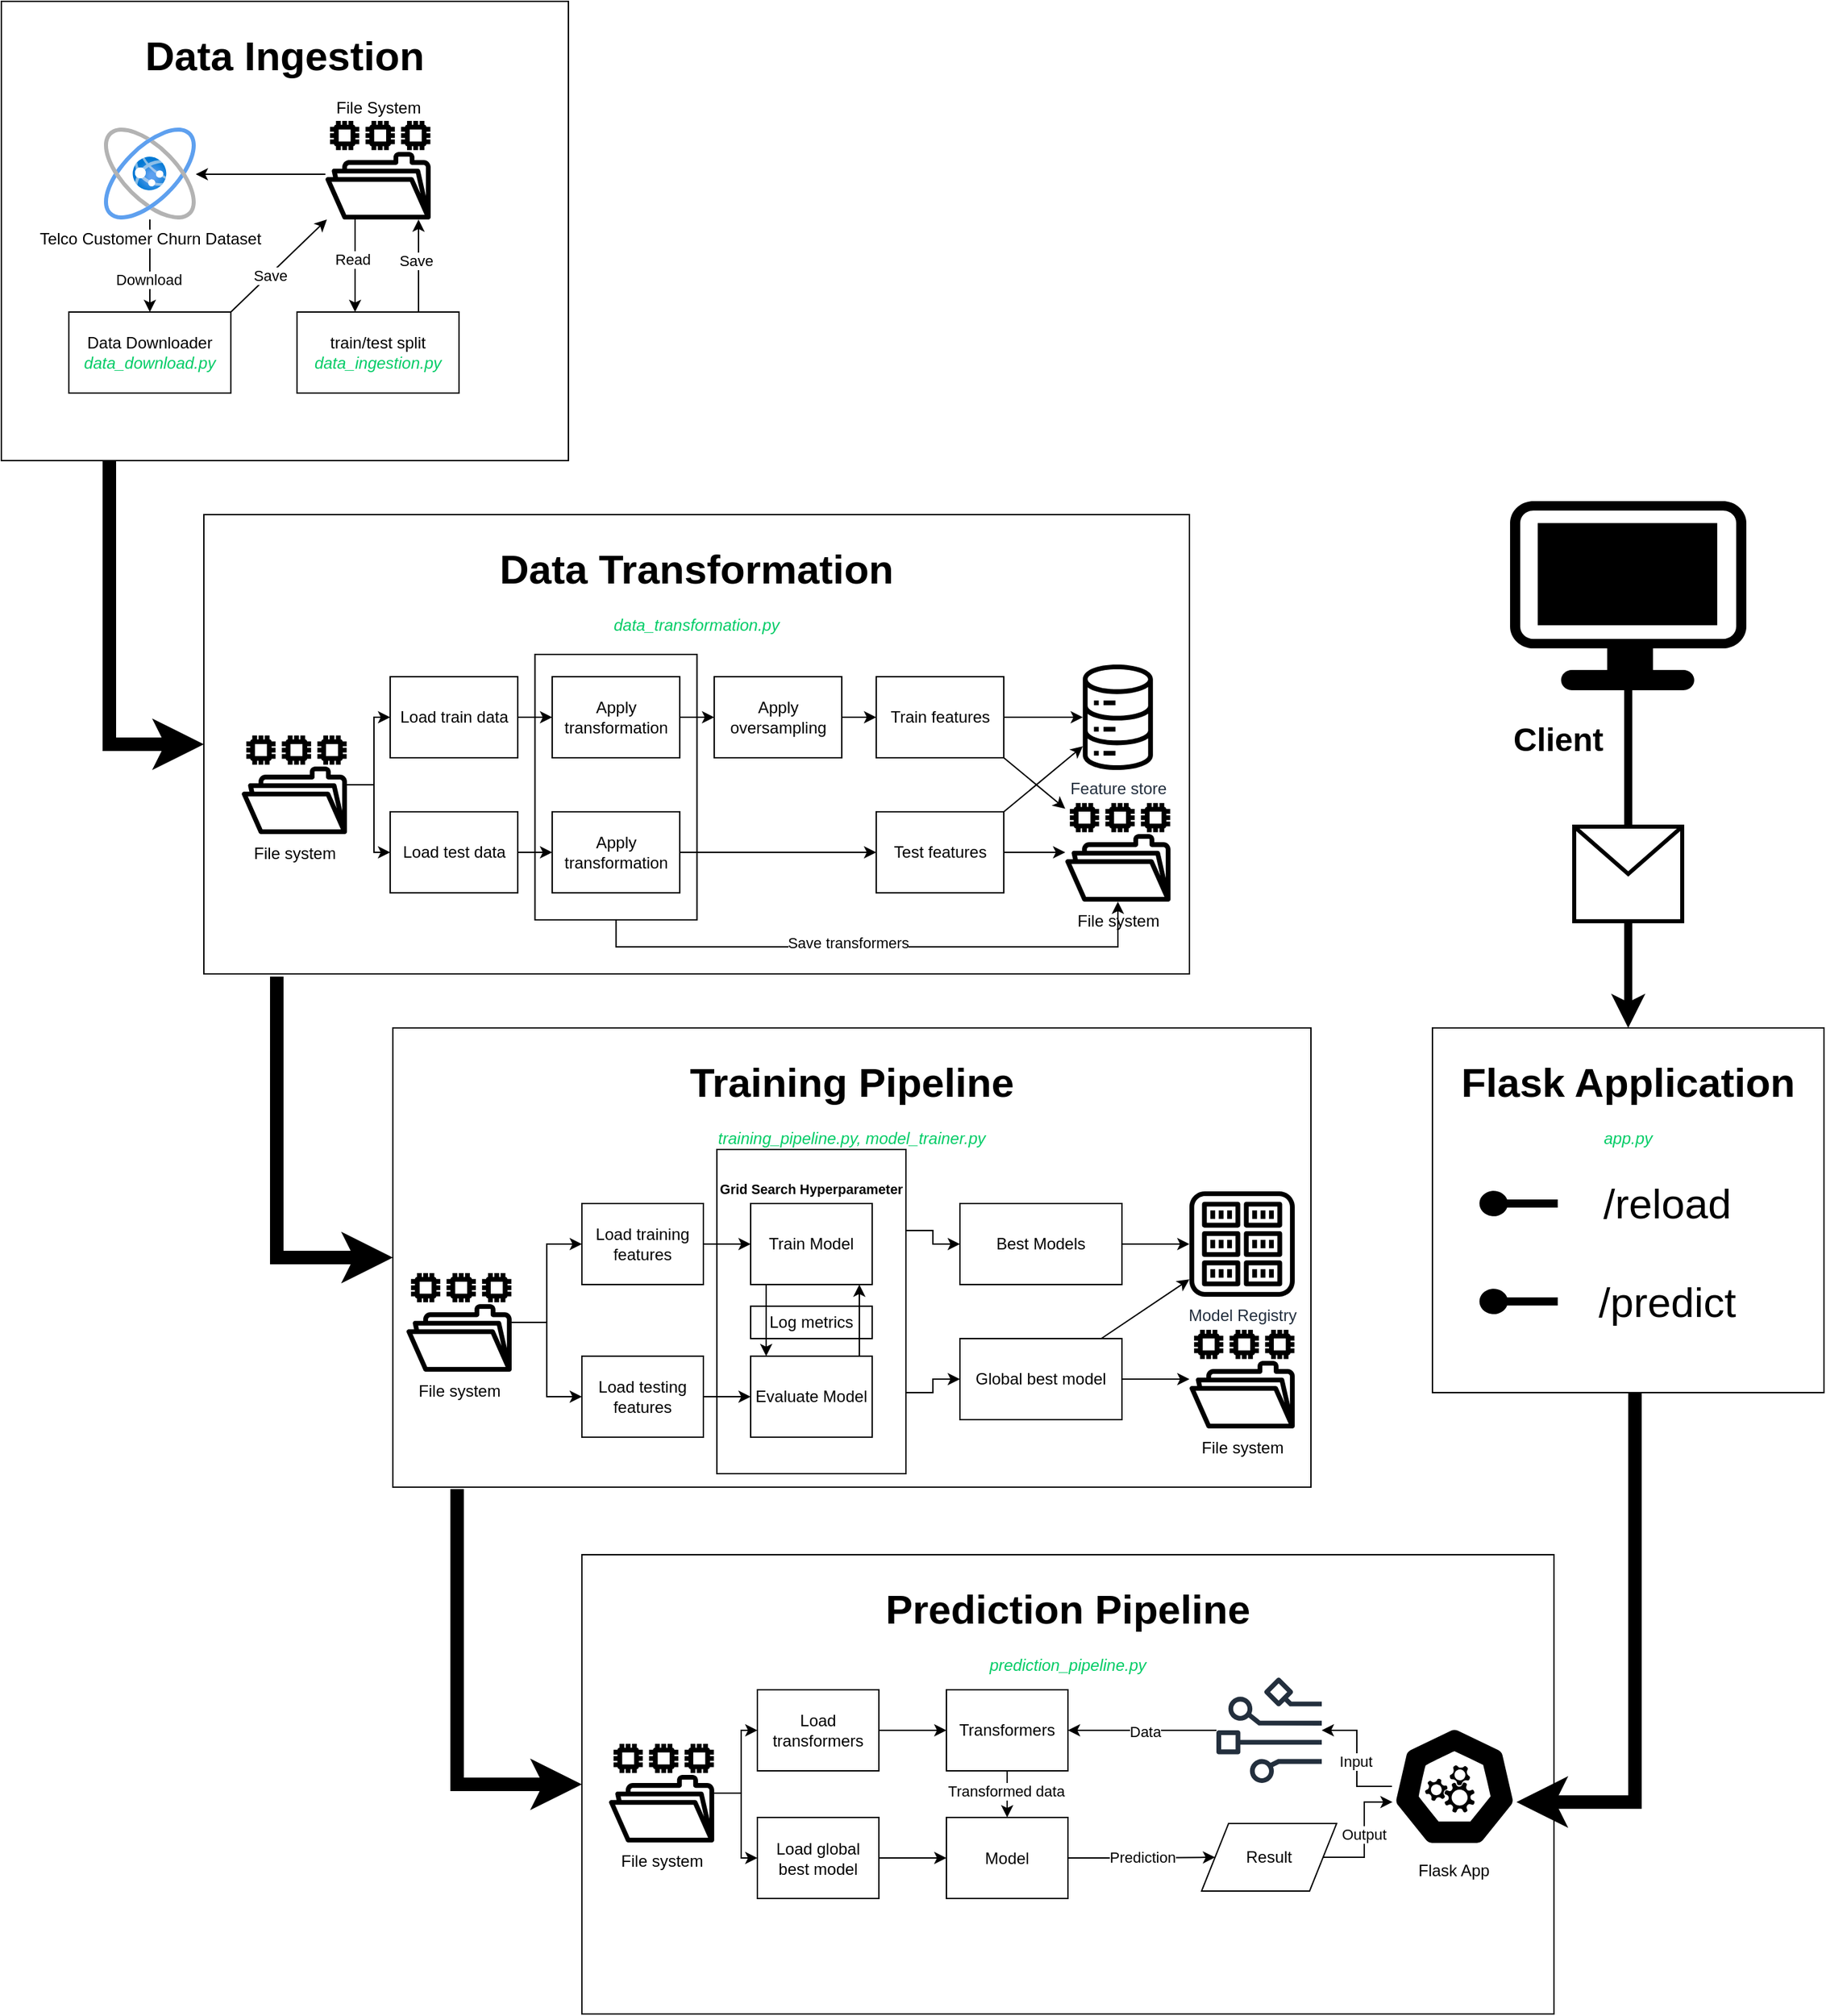 <mxfile version="22.1.16" type="device">
  <diagram id="dKds4s6MgZ9QgduWamYZ" name="Page-1">
    <mxGraphModel dx="3810" dy="1731" grid="1" gridSize="10" guides="1" tooltips="1" connect="1" arrows="1" fold="1" page="1" pageScale="1" pageWidth="850" pageHeight="1100" math="0" shadow="0">
      <root>
        <mxCell id="0" />
        <mxCell id="1" parent="0" />
        <mxCell id="JqnVkKPBpULJKnfOZd3K-180" value="" style="group;movable=0;resizable=0;rotatable=0;deletable=0;editable=0;locked=1;connectable=0;" vertex="1" connectable="0" parent="1">
          <mxGeometry x="30" y="1240" width="720" height="340" as="geometry" />
        </mxCell>
        <mxCell id="JqnVkKPBpULJKnfOZd3K-145" value="&lt;h1&gt;&lt;font style=&quot;font-size: 30px;&quot;&gt;Prediction Pipeline&lt;/font&gt;&lt;/h1&gt;&lt;div&gt;&lt;i&gt;&lt;font color=&quot;#00cc66&quot;&gt;prediction_pipeline.py&lt;/font&gt;&lt;/i&gt;&lt;/div&gt;" style="rounded=0;whiteSpace=wrap;html=1;verticalAlign=top;container=0;movable=0;resizable=0;rotatable=0;deletable=0;editable=0;locked=1;connectable=0;" vertex="1" parent="JqnVkKPBpULJKnfOZd3K-180">
          <mxGeometry width="720" height="340" as="geometry" />
        </mxCell>
        <mxCell id="JqnVkKPBpULJKnfOZd3K-148" value="File system" style="sketch=0;outlineConnect=0;dashed=0;verticalLabelPosition=bottom;verticalAlign=top;align=center;html=1;fontSize=12;fontStyle=0;aspect=fixed;pointerEvents=1;shape=mxgraph.aws4.file_system;fillColor=#000000;strokeColor=#82b366;movable=0;resizable=0;rotatable=0;deletable=0;editable=0;locked=1;connectable=0;container=0;" vertex="1" parent="JqnVkKPBpULJKnfOZd3K-180">
          <mxGeometry x="20" y="140" width="78" height="73" as="geometry" />
        </mxCell>
        <mxCell id="JqnVkKPBpULJKnfOZd3K-152" value="Load global best model" style="rounded=0;whiteSpace=wrap;html=1;container=0;movable=0;resizable=0;rotatable=0;deletable=0;editable=0;locked=1;connectable=0;" vertex="1" parent="JqnVkKPBpULJKnfOZd3K-180">
          <mxGeometry x="130" y="194.5" width="90" height="60" as="geometry" />
        </mxCell>
        <mxCell id="JqnVkKPBpULJKnfOZd3K-178" style="edgeStyle=orthogonalEdgeStyle;rounded=0;orthogonalLoop=1;jettySize=auto;html=1;entryX=0;entryY=0.5;entryDx=0;entryDy=0;movable=0;resizable=0;rotatable=0;deletable=0;editable=0;locked=1;connectable=0;" edge="1" parent="JqnVkKPBpULJKnfOZd3K-180" source="JqnVkKPBpULJKnfOZd3K-148" target="JqnVkKPBpULJKnfOZd3K-152">
          <mxGeometry relative="1" as="geometry" />
        </mxCell>
        <mxCell id="JqnVkKPBpULJKnfOZd3K-153" value="Load transformers" style="rounded=0;whiteSpace=wrap;html=1;container=0;movable=0;resizable=0;rotatable=0;deletable=0;editable=0;locked=1;connectable=0;" vertex="1" parent="JqnVkKPBpULJKnfOZd3K-180">
          <mxGeometry x="130" y="100" width="90" height="60" as="geometry" />
        </mxCell>
        <mxCell id="JqnVkKPBpULJKnfOZd3K-177" style="edgeStyle=orthogonalEdgeStyle;rounded=0;orthogonalLoop=1;jettySize=auto;html=1;entryX=0;entryY=0.5;entryDx=0;entryDy=0;movable=0;resizable=0;rotatable=0;deletable=0;editable=0;locked=1;connectable=0;" edge="1" parent="JqnVkKPBpULJKnfOZd3K-180" source="JqnVkKPBpULJKnfOZd3K-148" target="JqnVkKPBpULJKnfOZd3K-153">
          <mxGeometry relative="1" as="geometry" />
        </mxCell>
        <mxCell id="JqnVkKPBpULJKnfOZd3K-154" value="Transformers" style="rounded=0;whiteSpace=wrap;html=1;container=0;movable=0;resizable=0;rotatable=0;deletable=0;editable=0;locked=1;connectable=0;" vertex="1" parent="JqnVkKPBpULJKnfOZd3K-180">
          <mxGeometry x="270" y="100" width="90" height="60" as="geometry" />
        </mxCell>
        <mxCell id="JqnVkKPBpULJKnfOZd3K-161" value="" style="edgeStyle=orthogonalEdgeStyle;rounded=0;orthogonalLoop=1;jettySize=auto;html=1;movable=0;resizable=0;rotatable=0;deletable=0;editable=0;locked=1;connectable=0;" edge="1" parent="JqnVkKPBpULJKnfOZd3K-180" source="JqnVkKPBpULJKnfOZd3K-153" target="JqnVkKPBpULJKnfOZd3K-154">
          <mxGeometry relative="1" as="geometry" />
        </mxCell>
        <mxCell id="JqnVkKPBpULJKnfOZd3K-155" value="Model" style="rounded=0;whiteSpace=wrap;html=1;container=0;movable=0;resizable=0;rotatable=0;deletable=0;editable=0;locked=1;connectable=0;" vertex="1" parent="JqnVkKPBpULJKnfOZd3K-180">
          <mxGeometry x="270" y="194.5" width="90" height="60" as="geometry" />
        </mxCell>
        <mxCell id="JqnVkKPBpULJKnfOZd3K-162" value="" style="edgeStyle=orthogonalEdgeStyle;rounded=0;orthogonalLoop=1;jettySize=auto;html=1;movable=0;resizable=0;rotatable=0;deletable=0;editable=0;locked=1;connectable=0;" edge="1" parent="JqnVkKPBpULJKnfOZd3K-180" source="JqnVkKPBpULJKnfOZd3K-152" target="JqnVkKPBpULJKnfOZd3K-155">
          <mxGeometry relative="1" as="geometry" />
        </mxCell>
        <mxCell id="JqnVkKPBpULJKnfOZd3K-160" value="" style="edgeStyle=orthogonalEdgeStyle;rounded=0;orthogonalLoop=1;jettySize=auto;html=1;movable=0;resizable=0;rotatable=0;deletable=0;editable=0;locked=1;connectable=0;" edge="1" parent="JqnVkKPBpULJKnfOZd3K-180" source="JqnVkKPBpULJKnfOZd3K-154" target="JqnVkKPBpULJKnfOZd3K-155">
          <mxGeometry relative="1" as="geometry" />
        </mxCell>
        <mxCell id="JqnVkKPBpULJKnfOZd3K-164" value="Transformed data" style="edgeLabel;html=1;align=center;verticalAlign=middle;resizable=0;points=[];container=0;movable=0;rotatable=0;deletable=0;editable=0;locked=1;connectable=0;" vertex="1" connectable="0" parent="JqnVkKPBpULJKnfOZd3K-160">
          <mxGeometry x="-0.464" y="-1" relative="1" as="geometry">
            <mxPoint y="3" as="offset" />
          </mxGeometry>
        </mxCell>
        <mxCell id="JqnVkKPBpULJKnfOZd3K-159" value="" style="edgeStyle=orthogonalEdgeStyle;rounded=0;orthogonalLoop=1;jettySize=auto;html=1;movable=0;resizable=0;rotatable=0;deletable=0;editable=0;locked=1;connectable=0;" edge="1" parent="JqnVkKPBpULJKnfOZd3K-180" source="JqnVkKPBpULJKnfOZd3K-158" target="JqnVkKPBpULJKnfOZd3K-154">
          <mxGeometry relative="1" as="geometry" />
        </mxCell>
        <mxCell id="JqnVkKPBpULJKnfOZd3K-163" value="Data" style="edgeLabel;html=1;align=center;verticalAlign=middle;resizable=0;points=[];container=0;movable=0;rotatable=0;deletable=0;editable=0;locked=1;connectable=0;" vertex="1" connectable="0" parent="JqnVkKPBpULJKnfOZd3K-159">
          <mxGeometry x="-0.036" y="1" relative="1" as="geometry">
            <mxPoint as="offset" />
          </mxGeometry>
        </mxCell>
        <mxCell id="JqnVkKPBpULJKnfOZd3K-158" value="" style="sketch=0;outlineConnect=0;fontColor=#232F3E;gradientColor=none;fillColor=#232F3D;strokeColor=none;dashed=0;verticalLabelPosition=bottom;verticalAlign=top;align=center;html=1;fontSize=12;fontStyle=0;aspect=fixed;pointerEvents=1;shape=mxgraph.aws4.data_stream;flipH=1;flipV=1;container=0;movable=0;resizable=0;rotatable=0;deletable=0;editable=0;locked=1;connectable=0;" vertex="1" parent="JqnVkKPBpULJKnfOZd3K-180">
          <mxGeometry x="470" y="91" width="78" height="78" as="geometry" />
        </mxCell>
        <mxCell id="JqnVkKPBpULJKnfOZd3K-165" value="Result" style="shape=parallelogram;perimeter=parallelogramPerimeter;whiteSpace=wrap;html=1;dashed=0;container=0;movable=0;resizable=0;rotatable=0;deletable=0;editable=0;locked=1;connectable=0;" vertex="1" parent="JqnVkKPBpULJKnfOZd3K-180">
          <mxGeometry x="459" y="199" width="100" height="50" as="geometry" />
        </mxCell>
        <mxCell id="JqnVkKPBpULJKnfOZd3K-166" value="" style="edgeStyle=orthogonalEdgeStyle;rounded=0;orthogonalLoop=1;jettySize=auto;html=1;movable=0;resizable=0;rotatable=0;deletable=0;editable=0;locked=1;connectable=0;" edge="1" parent="JqnVkKPBpULJKnfOZd3K-180" source="JqnVkKPBpULJKnfOZd3K-155" target="JqnVkKPBpULJKnfOZd3K-165">
          <mxGeometry relative="1" as="geometry" />
        </mxCell>
        <mxCell id="JqnVkKPBpULJKnfOZd3K-167" value="Prediction" style="edgeLabel;html=1;align=center;verticalAlign=middle;resizable=0;points=[];container=0;movable=0;rotatable=0;deletable=0;editable=0;locked=1;connectable=0;" vertex="1" connectable="0" parent="JqnVkKPBpULJKnfOZd3K-166">
          <mxGeometry x="0.014" relative="1" as="geometry">
            <mxPoint as="offset" />
          </mxGeometry>
        </mxCell>
        <mxCell id="JqnVkKPBpULJKnfOZd3K-174" style="edgeStyle=orthogonalEdgeStyle;rounded=0;orthogonalLoop=1;jettySize=auto;html=1;movable=0;resizable=0;rotatable=0;deletable=0;editable=0;locked=1;connectable=0;" edge="1" parent="JqnVkKPBpULJKnfOZd3K-180" source="JqnVkKPBpULJKnfOZd3K-170" target="JqnVkKPBpULJKnfOZd3K-158">
          <mxGeometry relative="1" as="geometry" />
        </mxCell>
        <mxCell id="JqnVkKPBpULJKnfOZd3K-175" value="Input" style="edgeLabel;html=1;align=center;verticalAlign=middle;resizable=0;points=[];container=0;movable=0;rotatable=0;deletable=0;editable=0;locked=1;connectable=0;" vertex="1" connectable="0" parent="JqnVkKPBpULJKnfOZd3K-174">
          <mxGeometry x="-0.052" y="1" relative="1" as="geometry">
            <mxPoint as="offset" />
          </mxGeometry>
        </mxCell>
        <mxCell id="JqnVkKPBpULJKnfOZd3K-170" value="" style="aspect=fixed;sketch=0;html=1;dashed=0;whitespace=wrap;fillColor=#000000;strokeColor=#ffffff;points=[[0.005,0.63,0],[0.1,0.2,0],[0.9,0.2,0],[0.5,0,0],[0.995,0.63,0],[0.72,0.99,0],[0.5,1,0],[0.28,0.99,0]];shape=mxgraph.kubernetes.icon2;prIcon=api;verticalAlign=bottom;container=0;movable=0;resizable=0;rotatable=0;deletable=0;editable=0;locked=1;connectable=0;" vertex="1" parent="JqnVkKPBpULJKnfOZd3K-180">
          <mxGeometry x="600" y="127" width="92.71" height="89" as="geometry" />
        </mxCell>
        <mxCell id="JqnVkKPBpULJKnfOZd3K-171" value="Flask App" style="text;html=1;strokeColor=none;fillColor=none;align=center;verticalAlign=middle;whiteSpace=wrap;rounded=0;container=0;movable=0;resizable=0;rotatable=0;deletable=0;editable=0;locked=1;connectable=0;" vertex="1" parent="JqnVkKPBpULJKnfOZd3K-180">
          <mxGeometry x="616.35" y="219" width="60" height="30" as="geometry" />
        </mxCell>
        <mxCell id="JqnVkKPBpULJKnfOZd3K-172" style="edgeStyle=orthogonalEdgeStyle;rounded=0;orthogonalLoop=1;jettySize=auto;html=1;entryX=0.005;entryY=0.63;entryDx=0;entryDy=0;entryPerimeter=0;movable=0;resizable=0;rotatable=0;deletable=0;editable=0;locked=1;connectable=0;" edge="1" parent="JqnVkKPBpULJKnfOZd3K-180" source="JqnVkKPBpULJKnfOZd3K-165" target="JqnVkKPBpULJKnfOZd3K-170">
          <mxGeometry relative="1" as="geometry" />
        </mxCell>
        <mxCell id="JqnVkKPBpULJKnfOZd3K-176" value="Output" style="edgeLabel;html=1;align=center;verticalAlign=middle;resizable=0;points=[];container=0;movable=0;rotatable=0;deletable=0;editable=0;locked=1;connectable=0;" vertex="1" connectable="0" parent="JqnVkKPBpULJKnfOZd3K-172">
          <mxGeometry x="0.024" y="1" relative="1" as="geometry">
            <mxPoint as="offset" />
          </mxGeometry>
        </mxCell>
        <mxCell id="JqnVkKPBpULJKnfOZd3K-181" value="" style="group;movable=0;resizable=0;rotatable=0;deletable=0;editable=0;locked=1;connectable=0;" vertex="1" connectable="0" parent="1">
          <mxGeometry x="-110" y="850" width="680" height="340" as="geometry" />
        </mxCell>
        <mxCell id="JqnVkKPBpULJKnfOZd3K-92" value="&lt;h1&gt;&lt;font style=&quot;font-size: 30px;&quot;&gt;Training Pipeline&lt;/font&gt;&lt;/h1&gt;&lt;div&gt;&lt;i&gt;&lt;font color=&quot;#00cc66&quot;&gt;training_pipeline.py, model_trainer.py&lt;/font&gt;&lt;/i&gt;&lt;/div&gt;" style="rounded=0;whiteSpace=wrap;html=1;verticalAlign=top;movable=0;resizable=0;rotatable=0;deletable=0;editable=0;locked=1;connectable=0;" vertex="1" parent="JqnVkKPBpULJKnfOZd3K-181">
          <mxGeometry width="680" height="340" as="geometry" />
        </mxCell>
        <mxCell id="JqnVkKPBpULJKnfOZd3K-122" value="&lt;h5&gt;Grid Search Hyperparameter&lt;/h5&gt;" style="rounded=0;whiteSpace=wrap;html=1;verticalAlign=top;movable=0;resizable=0;rotatable=0;deletable=0;editable=0;locked=1;connectable=0;" vertex="1" parent="JqnVkKPBpULJKnfOZd3K-181">
          <mxGeometry x="240" y="90" width="140" height="240" as="geometry" />
        </mxCell>
        <mxCell id="JqnVkKPBpULJKnfOZd3K-111" value="Load training features" style="rounded=0;whiteSpace=wrap;html=1;movable=0;resizable=0;rotatable=0;deletable=0;editable=0;locked=1;connectable=0;" vertex="1" parent="JqnVkKPBpULJKnfOZd3K-181">
          <mxGeometry x="140" y="130" width="90" height="60" as="geometry" />
        </mxCell>
        <mxCell id="JqnVkKPBpULJKnfOZd3K-139" style="edgeStyle=orthogonalEdgeStyle;rounded=0;orthogonalLoop=1;jettySize=auto;html=1;entryX=0;entryY=0.5;entryDx=0;entryDy=0;movable=0;resizable=0;rotatable=0;deletable=0;editable=0;locked=1;connectable=0;" edge="1" parent="JqnVkKPBpULJKnfOZd3K-181" source="JqnVkKPBpULJKnfOZd3K-112" target="JqnVkKPBpULJKnfOZd3K-111">
          <mxGeometry relative="1" as="geometry" />
        </mxCell>
        <mxCell id="JqnVkKPBpULJKnfOZd3K-112" value="File system" style="sketch=0;outlineConnect=0;dashed=0;verticalLabelPosition=bottom;verticalAlign=top;align=center;html=1;fontSize=12;fontStyle=0;aspect=fixed;pointerEvents=1;shape=mxgraph.aws4.file_system;fillColor=#000000;strokeColor=#82b366;movable=0;resizable=0;rotatable=0;deletable=0;editable=0;locked=1;connectable=0;" vertex="1" parent="JqnVkKPBpULJKnfOZd3K-181">
          <mxGeometry x="10" y="181.5" width="78" height="73" as="geometry" />
        </mxCell>
        <mxCell id="JqnVkKPBpULJKnfOZd3K-119" style="edgeStyle=orthogonalEdgeStyle;rounded=0;orthogonalLoop=1;jettySize=auto;html=1;exitX=0.25;exitY=1;exitDx=0;exitDy=0;entryX=0.25;entryY=0;entryDx=0;entryDy=0;movable=0;resizable=0;rotatable=0;deletable=0;editable=0;locked=1;connectable=0;" edge="1" parent="JqnVkKPBpULJKnfOZd3K-181">
          <mxGeometry relative="1" as="geometry">
            <mxPoint x="276.5" y="190" as="sourcePoint" />
            <mxPoint x="276.5" y="243" as="targetPoint" />
          </mxGeometry>
        </mxCell>
        <mxCell id="JqnVkKPBpULJKnfOZd3K-113" value="Train Model" style="rounded=0;whiteSpace=wrap;html=1;movable=0;resizable=0;rotatable=0;deletable=0;editable=0;locked=1;connectable=0;" vertex="1" parent="JqnVkKPBpULJKnfOZd3K-181">
          <mxGeometry x="265" y="130" width="90" height="60" as="geometry" />
        </mxCell>
        <mxCell id="JqnVkKPBpULJKnfOZd3K-116" style="edgeStyle=orthogonalEdgeStyle;rounded=0;orthogonalLoop=1;jettySize=auto;html=1;movable=0;resizable=0;rotatable=0;deletable=0;editable=0;locked=1;connectable=0;" edge="1" parent="JqnVkKPBpULJKnfOZd3K-181" source="JqnVkKPBpULJKnfOZd3K-111" target="JqnVkKPBpULJKnfOZd3K-113">
          <mxGeometry relative="1" as="geometry" />
        </mxCell>
        <mxCell id="JqnVkKPBpULJKnfOZd3K-121" style="edgeStyle=orthogonalEdgeStyle;rounded=0;orthogonalLoop=1;jettySize=auto;html=1;exitX=0.75;exitY=0;exitDx=0;exitDy=0;entryX=0.75;entryY=1;entryDx=0;entryDy=0;movable=0;resizable=0;rotatable=0;deletable=0;editable=0;locked=1;connectable=0;" edge="1" parent="JqnVkKPBpULJKnfOZd3K-181">
          <mxGeometry relative="1" as="geometry">
            <mxPoint x="345.5" y="243" as="sourcePoint" />
            <mxPoint x="345.5" y="190" as="targetPoint" />
          </mxGeometry>
        </mxCell>
        <mxCell id="JqnVkKPBpULJKnfOZd3K-114" value="Evaluate Model" style="rounded=0;whiteSpace=wrap;html=1;movable=0;resizable=0;rotatable=0;deletable=0;editable=0;locked=1;connectable=0;" vertex="1" parent="JqnVkKPBpULJKnfOZd3K-181">
          <mxGeometry x="265" y="243" width="90" height="60" as="geometry" />
        </mxCell>
        <mxCell id="JqnVkKPBpULJKnfOZd3K-117" style="edgeStyle=orthogonalEdgeStyle;rounded=0;orthogonalLoop=1;jettySize=auto;html=1;movable=0;resizable=0;rotatable=0;deletable=0;editable=0;locked=1;connectable=0;" edge="1" parent="JqnVkKPBpULJKnfOZd3K-181" source="JqnVkKPBpULJKnfOZd3K-115" target="JqnVkKPBpULJKnfOZd3K-114">
          <mxGeometry relative="1" as="geometry" />
        </mxCell>
        <mxCell id="JqnVkKPBpULJKnfOZd3K-115" value="Load testing features" style="rounded=0;whiteSpace=wrap;html=1;movable=0;resizable=0;rotatable=0;deletable=0;editable=0;locked=1;connectable=0;" vertex="1" parent="JqnVkKPBpULJKnfOZd3K-181">
          <mxGeometry x="140" y="243" width="90" height="60" as="geometry" />
        </mxCell>
        <mxCell id="JqnVkKPBpULJKnfOZd3K-140" style="edgeStyle=orthogonalEdgeStyle;rounded=0;orthogonalLoop=1;jettySize=auto;html=1;entryX=0;entryY=0.5;entryDx=0;entryDy=0;movable=0;resizable=0;rotatable=0;deletable=0;editable=0;locked=1;connectable=0;" edge="1" parent="JqnVkKPBpULJKnfOZd3K-181" source="JqnVkKPBpULJKnfOZd3K-112" target="JqnVkKPBpULJKnfOZd3K-115">
          <mxGeometry relative="1" as="geometry" />
        </mxCell>
        <mxCell id="JqnVkKPBpULJKnfOZd3K-123" value="&lt;font style=&quot;font-size: 12px;&quot;&gt;Log metrics&lt;/font&gt;" style="rounded=0;whiteSpace=wrap;html=1;fillColor=none;movable=0;resizable=0;rotatable=0;deletable=0;editable=0;locked=1;connectable=0;" vertex="1" parent="JqnVkKPBpULJKnfOZd3K-181">
          <mxGeometry x="265" y="206" width="90" height="24" as="geometry" />
        </mxCell>
        <mxCell id="JqnVkKPBpULJKnfOZd3K-132" value="Best Models" style="rounded=0;whiteSpace=wrap;html=1;movable=0;resizable=0;rotatable=0;deletable=0;editable=0;locked=1;connectable=0;" vertex="1" parent="JqnVkKPBpULJKnfOZd3K-181">
          <mxGeometry x="420" y="130" width="120" height="60" as="geometry" />
        </mxCell>
        <mxCell id="JqnVkKPBpULJKnfOZd3K-134" style="edgeStyle=orthogonalEdgeStyle;rounded=0;orthogonalLoop=1;jettySize=auto;html=1;exitX=1;exitY=0.25;exitDx=0;exitDy=0;entryX=0;entryY=0.5;entryDx=0;entryDy=0;movable=0;resizable=0;rotatable=0;deletable=0;editable=0;locked=1;connectable=0;" edge="1" parent="JqnVkKPBpULJKnfOZd3K-181" source="JqnVkKPBpULJKnfOZd3K-122" target="JqnVkKPBpULJKnfOZd3K-132">
          <mxGeometry relative="1" as="geometry" />
        </mxCell>
        <mxCell id="JqnVkKPBpULJKnfOZd3K-133" value="Global best model" style="rounded=0;whiteSpace=wrap;html=1;movable=0;resizable=0;rotatable=0;deletable=0;editable=0;locked=1;connectable=0;" vertex="1" parent="JqnVkKPBpULJKnfOZd3K-181">
          <mxGeometry x="420" y="230" width="120" height="60" as="geometry" />
        </mxCell>
        <mxCell id="JqnVkKPBpULJKnfOZd3K-135" style="edgeStyle=orthogonalEdgeStyle;rounded=0;orthogonalLoop=1;jettySize=auto;html=1;exitX=1;exitY=0.75;exitDx=0;exitDy=0;entryX=0;entryY=0.5;entryDx=0;entryDy=0;movable=0;resizable=0;rotatable=0;deletable=0;editable=0;locked=1;connectable=0;" edge="1" parent="JqnVkKPBpULJKnfOZd3K-181" source="JqnVkKPBpULJKnfOZd3K-122" target="JqnVkKPBpULJKnfOZd3K-133">
          <mxGeometry relative="1" as="geometry" />
        </mxCell>
        <mxCell id="JqnVkKPBpULJKnfOZd3K-136" value="Model Registry" style="sketch=0;outlineConnect=0;fontColor=#232F3E;gradientColor=none;fillColor=#000000;strokeColor=none;dashed=0;verticalLabelPosition=bottom;verticalAlign=top;align=center;html=1;fontSize=12;fontStyle=0;aspect=fixed;pointerEvents=1;shape=mxgraph.aws4.registry;movable=0;resizable=0;rotatable=0;deletable=0;editable=0;locked=1;connectable=0;" vertex="1" parent="JqnVkKPBpULJKnfOZd3K-181">
          <mxGeometry x="590" y="121" width="78" height="78" as="geometry" />
        </mxCell>
        <mxCell id="JqnVkKPBpULJKnfOZd3K-137" style="edgeStyle=orthogonalEdgeStyle;rounded=0;orthogonalLoop=1;jettySize=auto;html=1;movable=0;resizable=0;rotatable=0;deletable=0;editable=0;locked=1;connectable=0;" edge="1" parent="JqnVkKPBpULJKnfOZd3K-181" source="JqnVkKPBpULJKnfOZd3K-132" target="JqnVkKPBpULJKnfOZd3K-136">
          <mxGeometry relative="1" as="geometry" />
        </mxCell>
        <mxCell id="JqnVkKPBpULJKnfOZd3K-138" style="rounded=0;orthogonalLoop=1;jettySize=auto;html=1;movable=0;resizable=0;rotatable=0;deletable=0;editable=0;locked=1;connectable=0;" edge="1" parent="JqnVkKPBpULJKnfOZd3K-181" source="JqnVkKPBpULJKnfOZd3K-133" target="JqnVkKPBpULJKnfOZd3K-136">
          <mxGeometry relative="1" as="geometry" />
        </mxCell>
        <mxCell id="JqnVkKPBpULJKnfOZd3K-146" value="File system" style="sketch=0;outlineConnect=0;dashed=0;verticalLabelPosition=bottom;verticalAlign=top;align=center;html=1;fontSize=12;fontStyle=0;aspect=fixed;pointerEvents=1;shape=mxgraph.aws4.file_system;fillColor=#000000;strokeColor=#82b366;movable=0;resizable=0;rotatable=0;deletable=0;editable=0;locked=1;connectable=0;" vertex="1" parent="JqnVkKPBpULJKnfOZd3K-181">
          <mxGeometry x="590" y="223.5" width="78" height="73" as="geometry" />
        </mxCell>
        <mxCell id="JqnVkKPBpULJKnfOZd3K-147" style="edgeStyle=orthogonalEdgeStyle;rounded=0;orthogonalLoop=1;jettySize=auto;html=1;movable=0;resizable=0;rotatable=0;deletable=0;editable=0;locked=1;connectable=0;" edge="1" parent="JqnVkKPBpULJKnfOZd3K-181" source="JqnVkKPBpULJKnfOZd3K-133" target="JqnVkKPBpULJKnfOZd3K-146">
          <mxGeometry relative="1" as="geometry" />
        </mxCell>
        <mxCell id="JqnVkKPBpULJKnfOZd3K-182" value="" style="group;movable=0;resizable=0;rotatable=0;deletable=0;editable=0;locked=1;connectable=0;" vertex="1" connectable="0" parent="1">
          <mxGeometry x="-250" y="470" width="730" height="340" as="geometry" />
        </mxCell>
        <mxCell id="JqnVkKPBpULJKnfOZd3K-21" value="&lt;h1&gt;&lt;font style=&quot;font-size: 30px;&quot;&gt;Data Transformation&lt;/font&gt;&lt;/h1&gt;&lt;div&gt;&lt;i&gt;&lt;font color=&quot;#00cc66&quot;&gt;data_transformation.py&lt;/font&gt;&lt;/i&gt;&lt;/div&gt;" style="rounded=0;whiteSpace=wrap;html=1;verticalAlign=top;container=0;movable=0;resizable=0;rotatable=0;deletable=0;editable=0;locked=1;connectable=0;" vertex="1" parent="JqnVkKPBpULJKnfOZd3K-182">
          <mxGeometry width="730" height="340" as="geometry" />
        </mxCell>
        <mxCell id="JqnVkKPBpULJKnfOZd3K-55" value="File system" style="sketch=0;outlineConnect=0;dashed=0;verticalLabelPosition=bottom;verticalAlign=top;align=center;html=1;fontSize=12;fontStyle=0;aspect=fixed;pointerEvents=1;shape=mxgraph.aws4.file_system;fillColor=#000000;strokeColor=#82b366;movable=0;resizable=0;rotatable=0;deletable=0;editable=0;locked=1;connectable=0;container=0;" vertex="1" parent="JqnVkKPBpULJKnfOZd3K-182">
          <mxGeometry x="28" y="163.5" width="78" height="73" as="geometry" />
        </mxCell>
        <mxCell id="JqnVkKPBpULJKnfOZd3K-72" value="Load train data" style="rounded=0;whiteSpace=wrap;html=1;container=0;movable=0;resizable=0;rotatable=0;deletable=0;editable=0;locked=1;connectable=0;" vertex="1" parent="JqnVkKPBpULJKnfOZd3K-182">
          <mxGeometry x="138" y="120" width="94.5" height="60" as="geometry" />
        </mxCell>
        <mxCell id="JqnVkKPBpULJKnfOZd3K-81" style="edgeStyle=orthogonalEdgeStyle;rounded=0;orthogonalLoop=1;jettySize=auto;html=1;entryX=0;entryY=0.5;entryDx=0;entryDy=0;movable=0;resizable=0;rotatable=0;deletable=0;editable=0;locked=1;connectable=0;" edge="1" parent="JqnVkKPBpULJKnfOZd3K-182" source="JqnVkKPBpULJKnfOZd3K-55" target="JqnVkKPBpULJKnfOZd3K-72">
          <mxGeometry relative="1" as="geometry" />
        </mxCell>
        <mxCell id="JqnVkKPBpULJKnfOZd3K-73" value="Apply transformation" style="rounded=0;whiteSpace=wrap;html=1;container=0;movable=0;resizable=0;rotatable=0;deletable=0;editable=0;locked=1;connectable=0;" vertex="1" parent="JqnVkKPBpULJKnfOZd3K-182">
          <mxGeometry x="258" y="220" width="94.5" height="60" as="geometry" />
        </mxCell>
        <mxCell id="JqnVkKPBpULJKnfOZd3K-86" value="" style="edgeStyle=orthogonalEdgeStyle;rounded=0;orthogonalLoop=1;jettySize=auto;html=1;movable=0;resizable=0;rotatable=0;deletable=0;editable=0;locked=1;connectable=0;" edge="1" parent="JqnVkKPBpULJKnfOZd3K-182" source="JqnVkKPBpULJKnfOZd3K-74" target="JqnVkKPBpULJKnfOZd3K-73">
          <mxGeometry relative="1" as="geometry" />
        </mxCell>
        <mxCell id="JqnVkKPBpULJKnfOZd3K-74" value="Load test data" style="rounded=0;whiteSpace=wrap;html=1;container=0;movable=0;resizable=0;rotatable=0;deletable=0;editable=0;locked=1;connectable=0;" vertex="1" parent="JqnVkKPBpULJKnfOZd3K-182">
          <mxGeometry x="138" y="220" width="94.5" height="60" as="geometry" />
        </mxCell>
        <mxCell id="JqnVkKPBpULJKnfOZd3K-82" style="edgeStyle=orthogonalEdgeStyle;rounded=0;orthogonalLoop=1;jettySize=auto;html=1;movable=0;resizable=0;rotatable=0;deletable=0;editable=0;locked=1;connectable=0;" edge="1" parent="JqnVkKPBpULJKnfOZd3K-182" source="JqnVkKPBpULJKnfOZd3K-55" target="JqnVkKPBpULJKnfOZd3K-74">
          <mxGeometry relative="1" as="geometry" />
        </mxCell>
        <mxCell id="JqnVkKPBpULJKnfOZd3K-75" value="Apply transformation" style="rounded=0;whiteSpace=wrap;html=1;container=0;movable=0;resizable=0;rotatable=0;deletable=0;editable=0;locked=1;connectable=0;" vertex="1" parent="JqnVkKPBpULJKnfOZd3K-182">
          <mxGeometry x="258" y="120" width="94.5" height="60" as="geometry" />
        </mxCell>
        <mxCell id="JqnVkKPBpULJKnfOZd3K-83" value="" style="edgeStyle=orthogonalEdgeStyle;rounded=0;orthogonalLoop=1;jettySize=auto;html=1;movable=0;resizable=0;rotatable=0;deletable=0;editable=0;locked=1;connectable=0;" edge="1" parent="JqnVkKPBpULJKnfOZd3K-182" source="JqnVkKPBpULJKnfOZd3K-72" target="JqnVkKPBpULJKnfOZd3K-75">
          <mxGeometry relative="1" as="geometry" />
        </mxCell>
        <mxCell id="JqnVkKPBpULJKnfOZd3K-76" value="Apply oversampling" style="rounded=0;whiteSpace=wrap;html=1;container=0;movable=0;resizable=0;rotatable=0;deletable=0;editable=0;locked=1;connectable=0;" vertex="1" parent="JqnVkKPBpULJKnfOZd3K-182">
          <mxGeometry x="378" y="120" width="94.5" height="60" as="geometry" />
        </mxCell>
        <mxCell id="JqnVkKPBpULJKnfOZd3K-84" value="" style="edgeStyle=orthogonalEdgeStyle;rounded=0;orthogonalLoop=1;jettySize=auto;html=1;movable=0;resizable=0;rotatable=0;deletable=0;editable=0;locked=1;connectable=0;" edge="1" parent="JqnVkKPBpULJKnfOZd3K-182" source="JqnVkKPBpULJKnfOZd3K-75" target="JqnVkKPBpULJKnfOZd3K-76">
          <mxGeometry relative="1" as="geometry" />
        </mxCell>
        <mxCell id="JqnVkKPBpULJKnfOZd3K-77" value="Train features" style="rounded=0;whiteSpace=wrap;html=1;container=0;movable=0;resizable=0;rotatable=0;deletable=0;editable=0;locked=1;connectable=0;" vertex="1" parent="JqnVkKPBpULJKnfOZd3K-182">
          <mxGeometry x="498" y="120" width="94.5" height="60" as="geometry" />
        </mxCell>
        <mxCell id="JqnVkKPBpULJKnfOZd3K-85" value="" style="edgeStyle=orthogonalEdgeStyle;rounded=0;orthogonalLoop=1;jettySize=auto;html=1;movable=0;resizable=0;rotatable=0;deletable=0;editable=0;locked=1;connectable=0;" edge="1" parent="JqnVkKPBpULJKnfOZd3K-182" source="JqnVkKPBpULJKnfOZd3K-76" target="JqnVkKPBpULJKnfOZd3K-77">
          <mxGeometry relative="1" as="geometry" />
        </mxCell>
        <mxCell id="JqnVkKPBpULJKnfOZd3K-78" value="Test features" style="rounded=0;whiteSpace=wrap;html=1;container=0;movable=0;resizable=0;rotatable=0;deletable=0;editable=0;locked=1;connectable=0;" vertex="1" parent="JqnVkKPBpULJKnfOZd3K-182">
          <mxGeometry x="498" y="220" width="94.5" height="60" as="geometry" />
        </mxCell>
        <mxCell id="JqnVkKPBpULJKnfOZd3K-87" style="edgeStyle=orthogonalEdgeStyle;rounded=0;orthogonalLoop=1;jettySize=auto;html=1;exitX=1;exitY=0.5;exitDx=0;exitDy=0;movable=0;resizable=0;rotatable=0;deletable=0;editable=0;locked=1;connectable=0;" edge="1" parent="JqnVkKPBpULJKnfOZd3K-182" source="JqnVkKPBpULJKnfOZd3K-73" target="JqnVkKPBpULJKnfOZd3K-78">
          <mxGeometry relative="1" as="geometry" />
        </mxCell>
        <mxCell id="JqnVkKPBpULJKnfOZd3K-80" value="Feature store" style="sketch=0;outlineConnect=0;fontColor=#232F3E;gradientColor=none;fillColor=#000000;strokeColor=none;dashed=0;verticalLabelPosition=bottom;verticalAlign=top;align=center;html=1;fontSize=12;fontStyle=0;aspect=fixed;pointerEvents=1;shape=mxgraph.aws4.iot_analytics_data_store;container=0;movable=0;resizable=0;rotatable=0;deletable=0;editable=0;locked=1;connectable=0;" vertex="1" parent="JqnVkKPBpULJKnfOZd3K-182">
          <mxGeometry x="650" y="111" width="54" height="78" as="geometry" />
        </mxCell>
        <mxCell id="JqnVkKPBpULJKnfOZd3K-128" value="" style="edgeStyle=orthogonalEdgeStyle;rounded=0;orthogonalLoop=1;jettySize=auto;html=1;movable=0;resizable=0;rotatable=0;deletable=0;editable=0;locked=1;connectable=0;" edge="1" parent="JqnVkKPBpULJKnfOZd3K-182" source="JqnVkKPBpULJKnfOZd3K-77" target="JqnVkKPBpULJKnfOZd3K-80">
          <mxGeometry relative="1" as="geometry" />
        </mxCell>
        <mxCell id="JqnVkKPBpULJKnfOZd3K-131" style="rounded=0;orthogonalLoop=1;jettySize=auto;html=1;exitX=1;exitY=0;exitDx=0;exitDy=0;movable=0;resizable=0;rotatable=0;deletable=0;editable=0;locked=1;connectable=0;" edge="1" parent="JqnVkKPBpULJKnfOZd3K-182" source="JqnVkKPBpULJKnfOZd3K-78" target="JqnVkKPBpULJKnfOZd3K-80">
          <mxGeometry relative="1" as="geometry" />
        </mxCell>
        <mxCell id="JqnVkKPBpULJKnfOZd3K-125" value="File system" style="sketch=0;outlineConnect=0;dashed=0;verticalLabelPosition=bottom;verticalAlign=top;align=center;html=1;fontSize=12;fontStyle=0;aspect=fixed;pointerEvents=1;shape=mxgraph.aws4.file_system;fillColor=#000000;strokeColor=#82b366;movable=0;resizable=0;rotatable=0;deletable=0;editable=0;locked=1;connectable=0;container=0;" vertex="1" parent="JqnVkKPBpULJKnfOZd3K-182">
          <mxGeometry x="638" y="213.5" width="78" height="73" as="geometry" />
        </mxCell>
        <mxCell id="JqnVkKPBpULJKnfOZd3K-149" value="" style="rounded=0;whiteSpace=wrap;html=1;fillColor=none;container=0;movable=0;resizable=0;rotatable=0;deletable=0;editable=0;locked=1;connectable=0;" vertex="1" parent="JqnVkKPBpULJKnfOZd3K-182">
          <mxGeometry x="245.25" y="103.5" width="120" height="196.5" as="geometry" />
        </mxCell>
        <mxCell id="JqnVkKPBpULJKnfOZd3K-150" style="edgeStyle=orthogonalEdgeStyle;rounded=0;orthogonalLoop=1;jettySize=auto;html=1;movable=0;resizable=0;rotatable=0;deletable=0;editable=0;locked=1;connectable=0;" edge="1" parent="JqnVkKPBpULJKnfOZd3K-182" source="JqnVkKPBpULJKnfOZd3K-149" target="JqnVkKPBpULJKnfOZd3K-125">
          <mxGeometry relative="1" as="geometry">
            <Array as="points">
              <mxPoint x="305" y="320" />
              <mxPoint x="677" y="320" />
            </Array>
          </mxGeometry>
        </mxCell>
        <mxCell id="JqnVkKPBpULJKnfOZd3K-151" value="Save transformers" style="edgeLabel;html=1;align=center;verticalAlign=middle;resizable=0;points=[];container=0;movable=0;rotatable=0;deletable=0;editable=0;locked=1;connectable=0;" vertex="1" connectable="0" parent="JqnVkKPBpULJKnfOZd3K-150">
          <mxGeometry x="-0.102" y="3" relative="1" as="geometry">
            <mxPoint as="offset" />
          </mxGeometry>
        </mxCell>
        <mxCell id="JqnVkKPBpULJKnfOZd3K-130" style="rounded=0;orthogonalLoop=1;jettySize=auto;html=1;exitX=1;exitY=1;exitDx=0;exitDy=0;movable=0;resizable=0;rotatable=0;deletable=0;editable=0;locked=1;connectable=0;" edge="1" parent="JqnVkKPBpULJKnfOZd3K-182" source="JqnVkKPBpULJKnfOZd3K-77" target="JqnVkKPBpULJKnfOZd3K-125">
          <mxGeometry relative="1" as="geometry" />
        </mxCell>
        <mxCell id="JqnVkKPBpULJKnfOZd3K-129" value="" style="edgeStyle=orthogonalEdgeStyle;rounded=0;orthogonalLoop=1;jettySize=auto;html=1;movable=0;resizable=0;rotatable=0;deletable=0;editable=0;locked=1;connectable=0;" edge="1" parent="JqnVkKPBpULJKnfOZd3K-182" source="JqnVkKPBpULJKnfOZd3K-78" target="JqnVkKPBpULJKnfOZd3K-125">
          <mxGeometry relative="1" as="geometry" />
        </mxCell>
        <mxCell id="JqnVkKPBpULJKnfOZd3K-185" style="edgeStyle=orthogonalEdgeStyle;rounded=0;orthogonalLoop=1;jettySize=auto;html=1;entryX=0;entryY=0.5;entryDx=0;entryDy=0;strokeWidth=10;movable=0;resizable=0;rotatable=0;deletable=0;editable=0;locked=1;connectable=0;" edge="1" parent="1" source="JqnVkKPBpULJKnfOZd3K-3" target="JqnVkKPBpULJKnfOZd3K-21">
          <mxGeometry relative="1" as="geometry">
            <Array as="points">
              <mxPoint x="-320" y="640" />
            </Array>
          </mxGeometry>
        </mxCell>
        <mxCell id="JqnVkKPBpULJKnfOZd3K-189" style="edgeStyle=orthogonalEdgeStyle;rounded=0;orthogonalLoop=1;jettySize=auto;html=1;exitX=0.074;exitY=1.006;exitDx=0;exitDy=0;entryX=0;entryY=0.5;entryDx=0;entryDy=0;exitPerimeter=0;strokeWidth=10;movable=0;resizable=0;rotatable=0;deletable=0;editable=0;locked=1;connectable=0;" edge="1" parent="1" source="JqnVkKPBpULJKnfOZd3K-21" target="JqnVkKPBpULJKnfOZd3K-92">
          <mxGeometry relative="1" as="geometry" />
        </mxCell>
        <mxCell id="JqnVkKPBpULJKnfOZd3K-191" value="" style="group;movable=0;resizable=0;rotatable=0;deletable=0;editable=0;locked=1;connectable=0;" vertex="1" connectable="0" parent="1">
          <mxGeometry x="-400" y="90" width="420" height="340" as="geometry" />
        </mxCell>
        <mxCell id="JqnVkKPBpULJKnfOZd3K-3" value="&lt;h1&gt;&lt;font style=&quot;font-size: 30px;&quot;&gt;Data Ingestion&lt;/font&gt;&lt;/h1&gt;" style="rounded=0;whiteSpace=wrap;html=1;verticalAlign=top;movable=0;resizable=0;rotatable=0;deletable=0;editable=0;locked=1;connectable=0;container=0;" vertex="1" parent="JqnVkKPBpULJKnfOZd3K-191">
          <mxGeometry width="420" height="340" as="geometry" />
        </mxCell>
        <mxCell id="JqnVkKPBpULJKnfOZd3K-183" value="" style="group;movable=0;resizable=0;rotatable=0;deletable=0;editable=0;locked=1;connectable=0;" vertex="1" connectable="0" parent="JqnVkKPBpULJKnfOZd3K-191">
          <mxGeometry width="420" height="340" as="geometry" />
        </mxCell>
        <mxCell id="JqnVkKPBpULJKnfOZd3K-1" value="Data Downloader&lt;br&gt;&lt;i&gt;&lt;font color=&quot;#00cc66&quot;&gt;data_download.py&lt;/font&gt;&lt;/i&gt;" style="rounded=0;whiteSpace=wrap;html=1;movable=0;resizable=0;rotatable=0;deletable=0;editable=0;locked=1;connectable=0;container=0;" vertex="1" parent="JqnVkKPBpULJKnfOZd3K-183">
          <mxGeometry x="50" y="230" width="120" height="60" as="geometry" />
        </mxCell>
        <mxCell id="JqnVkKPBpULJKnfOZd3K-2" value="train/test split&lt;br&gt;&lt;i&gt;&lt;font color=&quot;#00cc66&quot;&gt;data_ingestion.py&lt;/font&gt;&lt;/i&gt;" style="rounded=0;whiteSpace=wrap;html=1;movable=0;resizable=0;rotatable=0;deletable=0;editable=0;locked=1;connectable=0;container=0;" vertex="1" parent="JqnVkKPBpULJKnfOZd3K-183">
          <mxGeometry x="219" y="230" width="120" height="60" as="geometry" />
        </mxCell>
        <mxCell id="JqnVkKPBpULJKnfOZd3K-14" style="edgeStyle=orthogonalEdgeStyle;rounded=0;orthogonalLoop=1;jettySize=auto;html=1;movable=0;resizable=0;rotatable=0;deletable=0;editable=0;locked=1;connectable=0;" edge="1" parent="JqnVkKPBpULJKnfOZd3K-183">
          <mxGeometry relative="1" as="geometry">
            <mxPoint x="262" y="161.5" as="sourcePoint" />
            <mxPoint x="262" y="230" as="targetPoint" />
          </mxGeometry>
        </mxCell>
        <mxCell id="JqnVkKPBpULJKnfOZd3K-18" value="Read" style="edgeLabel;html=1;align=center;verticalAlign=middle;resizable=0;points=[];movable=0;rotatable=0;deletable=0;editable=0;locked=1;connectable=0;container=0;" vertex="1" connectable="0" parent="JqnVkKPBpULJKnfOZd3K-14">
          <mxGeometry x="-0.144" y="-2" relative="1" as="geometry">
            <mxPoint as="offset" />
          </mxGeometry>
        </mxCell>
        <mxCell id="JqnVkKPBpULJKnfOZd3K-184" value="" style="edgeStyle=orthogonalEdgeStyle;rounded=0;orthogonalLoop=1;jettySize=auto;html=1;movable=0;resizable=0;rotatable=0;deletable=0;editable=0;locked=1;connectable=0;" edge="1" parent="JqnVkKPBpULJKnfOZd3K-183" source="JqnVkKPBpULJKnfOZd3K-9" target="JqnVkKPBpULJKnfOZd3K-11">
          <mxGeometry relative="1" as="geometry">
            <Array as="points">
              <mxPoint x="220" y="128" />
              <mxPoint x="220" y="128" />
            </Array>
          </mxGeometry>
        </mxCell>
        <mxCell id="JqnVkKPBpULJKnfOZd3K-9" value="" style="sketch=0;outlineConnect=0;dashed=0;verticalLabelPosition=bottom;verticalAlign=top;align=center;html=1;fontSize=12;fontStyle=0;aspect=fixed;pointerEvents=1;shape=mxgraph.aws4.file_system;fillColor=#000000;strokeColor=#82b366;movable=0;resizable=0;rotatable=0;deletable=0;editable=0;locked=1;connectable=0;container=0;" vertex="1" parent="JqnVkKPBpULJKnfOZd3K-183">
          <mxGeometry x="240" y="88.5" width="78" height="73" as="geometry" />
        </mxCell>
        <mxCell id="JqnVkKPBpULJKnfOZd3K-12" style="rounded=0;orthogonalLoop=1;jettySize=auto;html=1;exitX=1;exitY=0;exitDx=0;exitDy=0;movable=0;resizable=0;rotatable=0;deletable=0;editable=0;locked=1;connectable=0;" edge="1" parent="JqnVkKPBpULJKnfOZd3K-183" source="JqnVkKPBpULJKnfOZd3K-1" target="JqnVkKPBpULJKnfOZd3K-9">
          <mxGeometry relative="1" as="geometry" />
        </mxCell>
        <mxCell id="JqnVkKPBpULJKnfOZd3K-16" value="Save" style="edgeLabel;html=1;align=center;verticalAlign=middle;resizable=0;points=[];movable=0;rotatable=0;deletable=0;editable=0;locked=1;connectable=0;container=0;" vertex="1" connectable="0" parent="JqnVkKPBpULJKnfOZd3K-12">
          <mxGeometry x="-0.223" y="-1" relative="1" as="geometry">
            <mxPoint y="-1" as="offset" />
          </mxGeometry>
        </mxCell>
        <mxCell id="JqnVkKPBpULJKnfOZd3K-15" style="edgeStyle=orthogonalEdgeStyle;rounded=0;orthogonalLoop=1;jettySize=auto;html=1;exitX=0.75;exitY=0;exitDx=0;exitDy=0;movable=0;resizable=0;rotatable=0;deletable=0;editable=0;locked=1;connectable=0;" edge="1" parent="JqnVkKPBpULJKnfOZd3K-183" source="JqnVkKPBpULJKnfOZd3K-2" target="JqnVkKPBpULJKnfOZd3K-9">
          <mxGeometry relative="1" as="geometry">
            <Array as="points">
              <mxPoint x="309" y="180" />
              <mxPoint x="309" y="180" />
            </Array>
          </mxGeometry>
        </mxCell>
        <mxCell id="JqnVkKPBpULJKnfOZd3K-19" value="Save" style="edgeLabel;html=1;align=center;verticalAlign=middle;resizable=0;points=[];movable=0;rotatable=0;deletable=0;editable=0;locked=1;connectable=0;container=0;" vertex="1" connectable="0" parent="JqnVkKPBpULJKnfOZd3K-15">
          <mxGeometry x="0.057" y="2" relative="1" as="geometry">
            <mxPoint y="-2" as="offset" />
          </mxGeometry>
        </mxCell>
        <mxCell id="JqnVkKPBpULJKnfOZd3K-13" style="edgeStyle=orthogonalEdgeStyle;rounded=0;orthogonalLoop=1;jettySize=auto;html=1;entryX=0.5;entryY=0;entryDx=0;entryDy=0;movable=0;resizable=0;rotatable=0;deletable=0;editable=0;locked=1;connectable=0;" edge="1" parent="JqnVkKPBpULJKnfOZd3K-183" source="JqnVkKPBpULJKnfOZd3K-11" target="JqnVkKPBpULJKnfOZd3K-1">
          <mxGeometry relative="1" as="geometry" />
        </mxCell>
        <mxCell id="JqnVkKPBpULJKnfOZd3K-17" value="Download" style="edgeLabel;html=1;align=center;verticalAlign=middle;resizable=0;points=[];movable=0;rotatable=0;deletable=0;editable=0;locked=1;connectable=0;container=0;" vertex="1" connectable="0" parent="JqnVkKPBpULJKnfOZd3K-13">
          <mxGeometry x="0.002" y="-1" relative="1" as="geometry">
            <mxPoint y="10" as="offset" />
          </mxGeometry>
        </mxCell>
        <mxCell id="JqnVkKPBpULJKnfOZd3K-11" value="Telco Customer Churn Dataset" style="image;aspect=fixed;html=1;points=[];align=center;fontSize=12;image=img/lib/azure2/general/Website_Power.svg;movable=0;resizable=0;rotatable=0;deletable=0;editable=0;locked=1;connectable=0;container=0;" vertex="1" parent="JqnVkKPBpULJKnfOZd3K-183">
          <mxGeometry x="76" y="93.5" width="68" height="68" as="geometry" />
        </mxCell>
        <mxCell id="JqnVkKPBpULJKnfOZd3K-22" value="File System" style="text;html=1;strokeColor=none;fillColor=none;align=center;verticalAlign=middle;whiteSpace=wrap;rounded=0;movable=0;resizable=0;rotatable=0;deletable=0;editable=0;locked=1;connectable=0;container=0;" vertex="1" parent="JqnVkKPBpULJKnfOZd3K-183">
          <mxGeometry x="243.5" y="63.5" width="71" height="30" as="geometry" />
        </mxCell>
        <mxCell id="JqnVkKPBpULJKnfOZd3K-192" style="edgeStyle=orthogonalEdgeStyle;rounded=0;orthogonalLoop=1;jettySize=auto;html=1;exitX=0.07;exitY=1.004;exitDx=0;exitDy=0;entryX=0;entryY=0.5;entryDx=0;entryDy=0;exitPerimeter=0;strokeWidth=10;movable=0;resizable=0;rotatable=0;deletable=0;editable=0;locked=1;connectable=0;" edge="1" parent="1" source="JqnVkKPBpULJKnfOZd3K-92" target="JqnVkKPBpULJKnfOZd3K-145">
          <mxGeometry relative="1" as="geometry" />
        </mxCell>
        <mxCell id="JqnVkKPBpULJKnfOZd3K-200" value="" style="group;movable=0;resizable=0;rotatable=0;deletable=0;editable=0;locked=1;connectable=0;" vertex="1" connectable="0" parent="1">
          <mxGeometry x="660" y="850" width="290" height="270" as="geometry" />
        </mxCell>
        <mxCell id="JqnVkKPBpULJKnfOZd3K-196" value="&lt;h1&gt;&lt;font style=&quot;font-size: 30px;&quot;&gt;Flask Application&lt;/font&gt;&lt;/h1&gt;&lt;div&gt;&lt;i&gt;&lt;font color=&quot;#00cc66&quot;&gt;app.py&lt;/font&gt;&lt;/i&gt;&lt;/div&gt;" style="rounded=0;whiteSpace=wrap;html=1;verticalAlign=top;movable=0;resizable=0;rotatable=0;deletable=0;editable=0;locked=1;connectable=0;" vertex="1" parent="JqnVkKPBpULJKnfOZd3K-200">
          <mxGeometry width="290.0" height="270" as="geometry" />
        </mxCell>
        <mxCell id="JqnVkKPBpULJKnfOZd3K-195" value="" style="verticalLabelPosition=bottom;html=1;verticalAlign=top;align=center;strokeColor=none;fillColor=#000000;shape=mxgraph.azure.service_endpoint;flipH=0;movable=0;resizable=0;rotatable=0;deletable=0;editable=0;locked=1;connectable=0;" vertex="1" parent="JqnVkKPBpULJKnfOZd3K-200">
          <mxGeometry x="34.8" y="120" width="58.0" height="20" as="geometry" />
        </mxCell>
        <mxCell id="JqnVkKPBpULJKnfOZd3K-197" value="/reload" style="text;html=1;strokeColor=none;fillColor=none;align=center;verticalAlign=middle;whiteSpace=wrap;rounded=0;fontSize=31;movable=0;resizable=0;rotatable=0;deletable=0;editable=0;locked=1;connectable=0;" vertex="1" parent="JqnVkKPBpULJKnfOZd3K-200">
          <mxGeometry x="92.8" y="97.5" width="162.4" height="65" as="geometry" />
        </mxCell>
        <mxCell id="JqnVkKPBpULJKnfOZd3K-198" value="" style="verticalLabelPosition=bottom;html=1;verticalAlign=top;align=center;strokeColor=none;fillColor=#000000;shape=mxgraph.azure.service_endpoint;flipH=0;movable=0;resizable=0;rotatable=0;deletable=0;editable=0;locked=1;connectable=0;" vertex="1" parent="JqnVkKPBpULJKnfOZd3K-200">
          <mxGeometry x="34.8" y="192.5" width="58.0" height="20" as="geometry" />
        </mxCell>
        <mxCell id="JqnVkKPBpULJKnfOZd3K-199" value="/predict" style="text;html=1;strokeColor=none;fillColor=none;align=center;verticalAlign=middle;whiteSpace=wrap;rounded=0;fontSize=31;movable=0;resizable=0;rotatable=0;deletable=0;editable=0;locked=1;connectable=0;" vertex="1" parent="JqnVkKPBpULJKnfOZd3K-200">
          <mxGeometry x="92.8" y="170" width="162.4" height="65" as="geometry" />
        </mxCell>
        <mxCell id="JqnVkKPBpULJKnfOZd3K-201" style="edgeStyle=orthogonalEdgeStyle;rounded=0;orthogonalLoop=1;jettySize=auto;html=1;entryX=0.995;entryY=0.63;entryDx=0;entryDy=0;entryPerimeter=0;strokeWidth=10;movable=0;resizable=0;rotatable=0;deletable=0;editable=0;locked=1;connectable=0;" edge="1" parent="1" source="JqnVkKPBpULJKnfOZd3K-196" target="JqnVkKPBpULJKnfOZd3K-170">
          <mxGeometry relative="1" as="geometry">
            <Array as="points">
              <mxPoint x="810" y="1423" />
            </Array>
          </mxGeometry>
        </mxCell>
        <mxCell id="JqnVkKPBpULJKnfOZd3K-202" value="&lt;h1&gt;Client&lt;/h1&gt;" style="points=[[0.03,0.03,0],[0.5,0,0],[0.97,0.03,0],[1,0.4,0],[0.97,0.745,0],[0.5,1,0],[0.03,0.745,0],[0,0.4,0]];verticalLabelPosition=bottom;sketch=0;html=1;verticalAlign=top;aspect=fixed;align=left;pointerEvents=1;shape=mxgraph.cisco19.workstation;fillColor=#000000;strokeColor=none;horizontal=1;movable=0;resizable=0;rotatable=0;deletable=0;editable=0;locked=1;connectable=0;" vertex="1" parent="1">
          <mxGeometry x="717.5" y="460" width="175" height="140" as="geometry" />
        </mxCell>
        <mxCell id="JqnVkKPBpULJKnfOZd3K-203" value="" style="endArrow=classic;html=1;rounded=0;entryX=0.5;entryY=0;entryDx=0;entryDy=0;exitX=0.5;exitY=1;exitDx=0;exitDy=0;exitPerimeter=0;strokeWidth=6;movable=0;resizable=0;rotatable=0;deletable=0;editable=0;locked=1;connectable=0;" edge="1" parent="1" source="JqnVkKPBpULJKnfOZd3K-202" target="JqnVkKPBpULJKnfOZd3K-196">
          <mxGeometry relative="1" as="geometry">
            <mxPoint x="710" y="690" as="sourcePoint" />
            <mxPoint x="810" y="690" as="targetPoint" />
          </mxGeometry>
        </mxCell>
        <mxCell id="JqnVkKPBpULJKnfOZd3K-204" value="" style="shape=message;html=1;outlineConnect=0;strokeWidth=3;align=right;horizontal=1;movable=0;resizable=0;rotatable=0;deletable=0;editable=0;locked=1;connectable=0;" vertex="1" parent="JqnVkKPBpULJKnfOZd3K-203">
          <mxGeometry width="80" height="70" relative="1" as="geometry">
            <mxPoint x="-40" y="-24" as="offset" />
          </mxGeometry>
        </mxCell>
      </root>
    </mxGraphModel>
  </diagram>
</mxfile>
